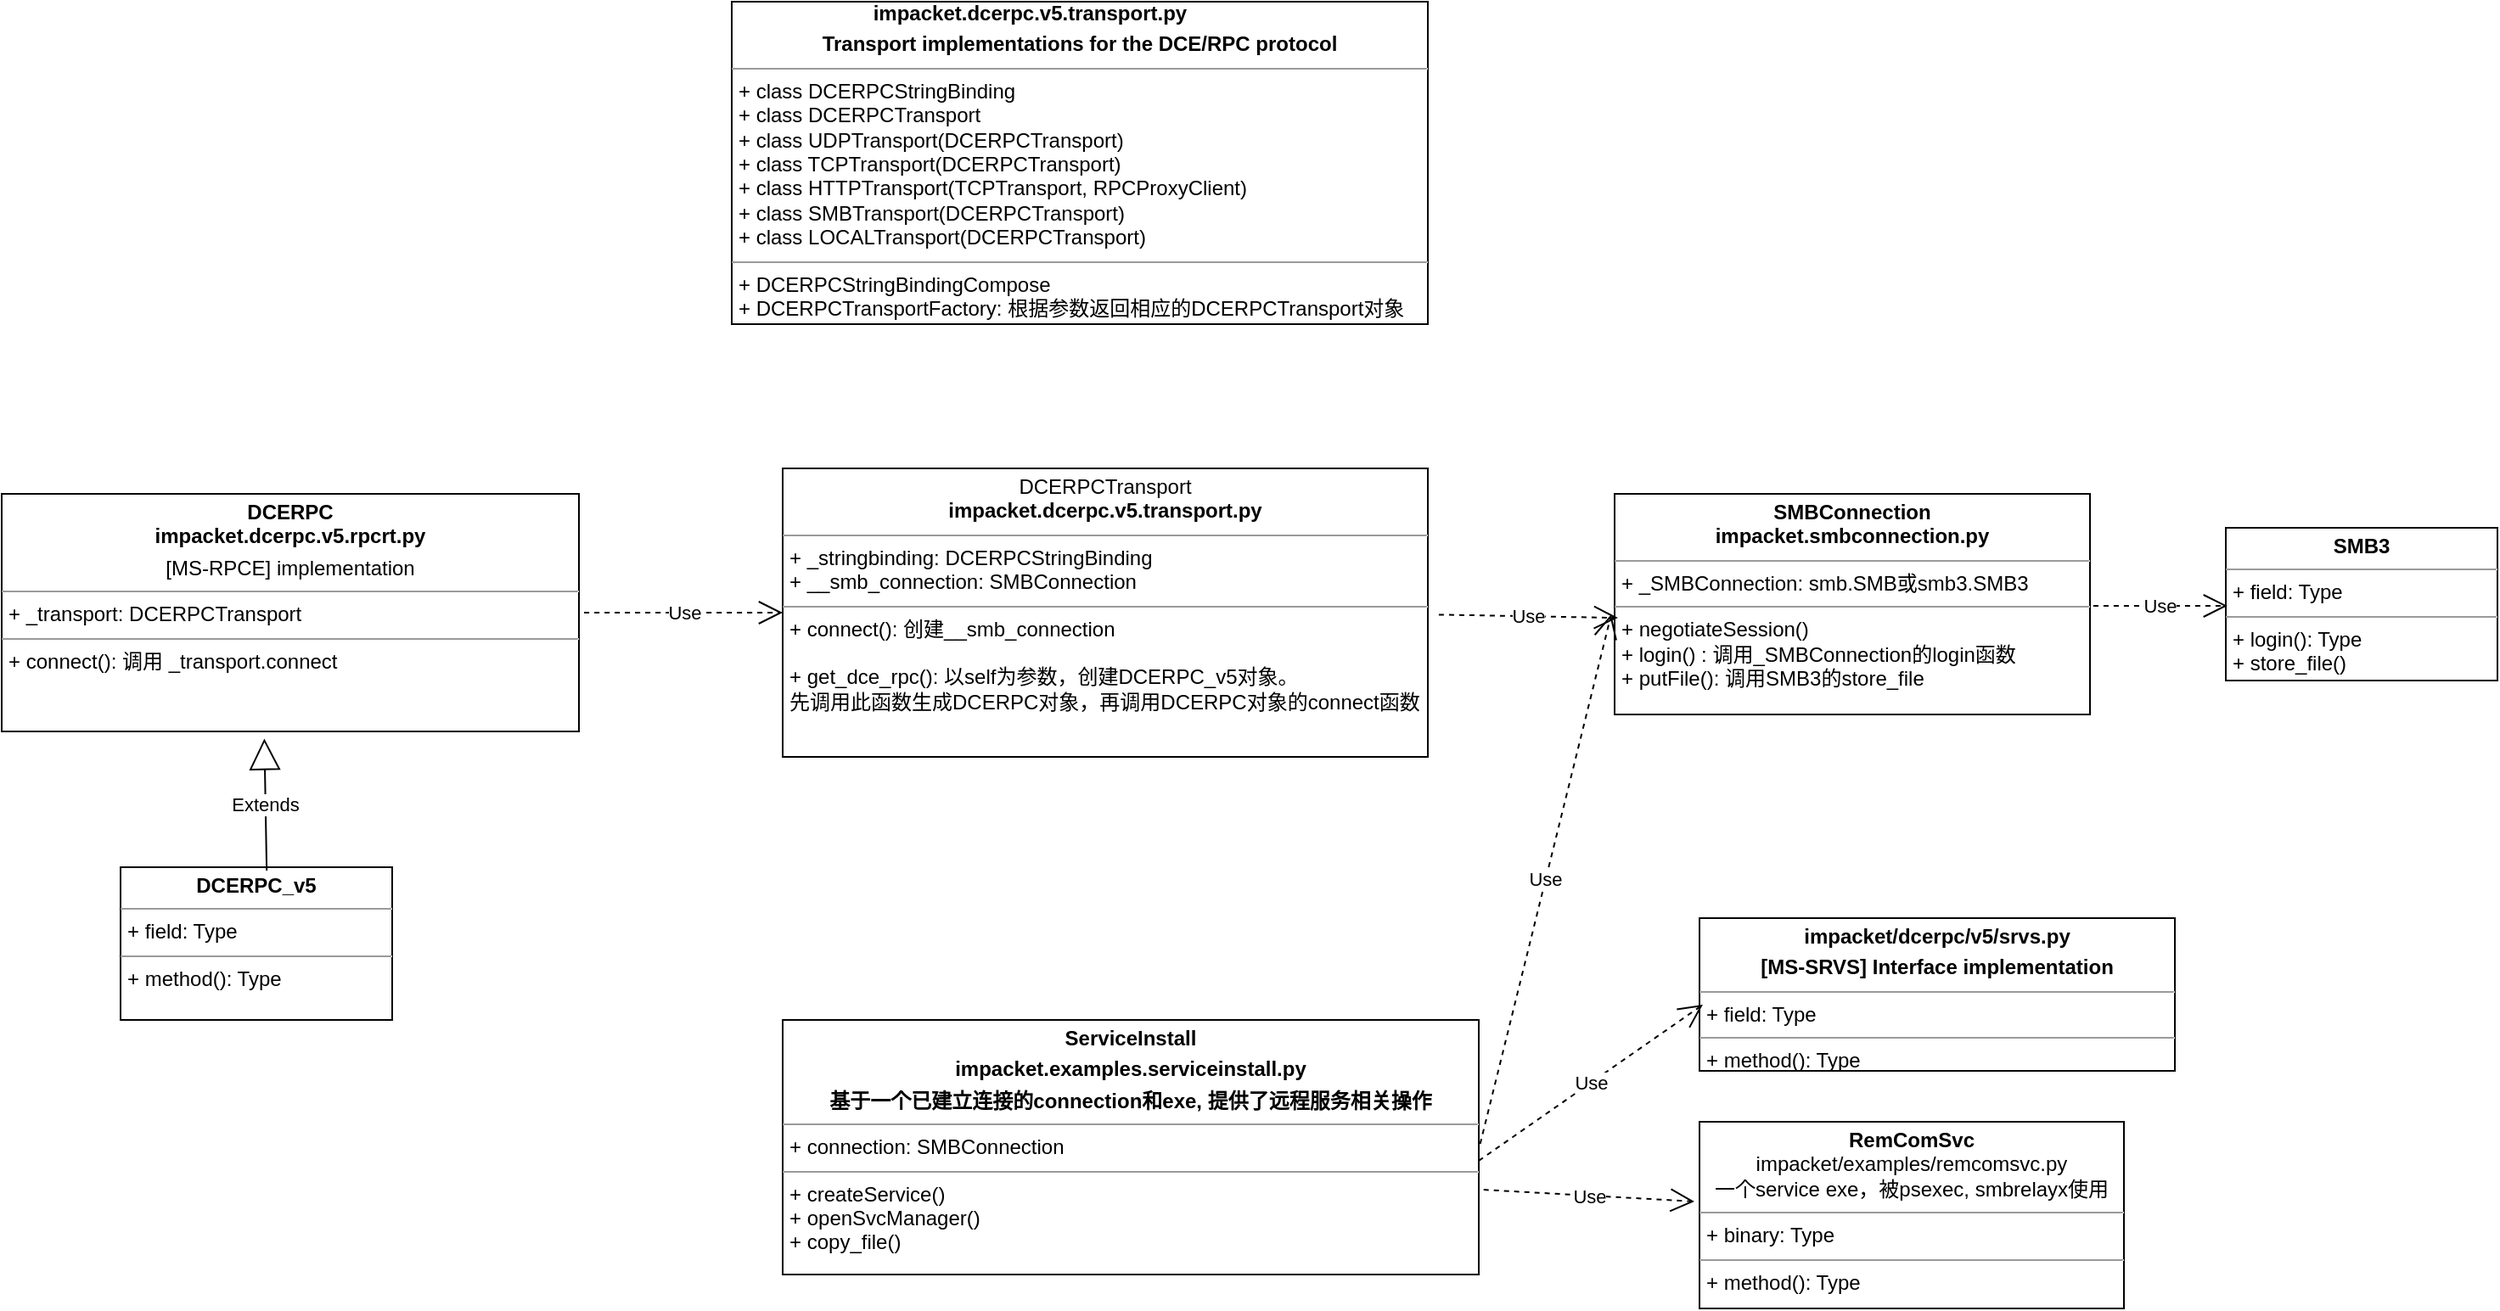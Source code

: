 <mxfile version="14.6.13" type="github"><diagram id="9k8CUjLqLtZa7dqB0PQQ" name="Page-1"><mxGraphModel dx="1662" dy="796" grid="1" gridSize="10" guides="1" tooltips="1" connect="0" arrows="0" fold="1" page="1" pageScale="1" pageWidth="827" pageHeight="1169" math="0" shadow="0"><root><mxCell id="0"/><mxCell id="1" parent="0"/><mxCell id="KfzqfCUhaY5RTyHcNgsX-5" value="&lt;p style=&quot;margin: 0px ; margin-top: 4px ; text-align: center&quot;&gt;&lt;span style=&quot;font-weight: 700&quot;&gt;SMBConnection&lt;br&gt;&lt;/span&gt;&lt;b&gt;impacket.&lt;/b&gt;&lt;span style=&quot;font-weight: 700&quot;&gt;smbconnection.py&lt;/span&gt;&lt;br&gt;&lt;/p&gt;&lt;hr size=&quot;1&quot;&gt;&lt;p style=&quot;margin: 0px ; margin-left: 4px&quot;&gt;+ _SMBConnection: smb.SMB或smb3.SMB3&lt;/p&gt;&lt;hr size=&quot;1&quot;&gt;&lt;p style=&quot;margin: 0px ; margin-left: 4px&quot;&gt;+ negotiateSession()&lt;/p&gt;&lt;p style=&quot;margin: 0px ; margin-left: 4px&quot;&gt;+&amp;nbsp;login() : 调用_SMBConnection的login函数&lt;/p&gt;&lt;p style=&quot;margin: 0px ; margin-left: 4px&quot;&gt;+ putFile(): 调用SMB3的store_file&lt;/p&gt;" style="verticalAlign=top;align=left;overflow=fill;fontSize=12;fontFamily=Helvetica;html=1;" vertex="1" parent="1"><mxGeometry x="1010" y="730" width="280" height="130" as="geometry"/></mxCell><mxCell id="KfzqfCUhaY5RTyHcNgsX-6" value="&lt;b style=&quot;text-align: center&quot;&gt;&amp;nbsp; &amp;nbsp; &amp;nbsp; &amp;nbsp; &amp;nbsp; &amp;nbsp; &amp;nbsp; &amp;nbsp; &amp;nbsp; &amp;nbsp; &amp;nbsp; &amp;nbsp; &amp;nbsp;impacket.&lt;/b&gt;&lt;b style=&quot;text-align: center&quot;&gt;dcerpc.v5.transport.py&lt;/b&gt;&lt;b style=&quot;text-align: center&quot;&gt;&lt;br&gt;&lt;/b&gt;&lt;p style=&quot;margin: 0px ; margin-top: 4px ; text-align: center&quot;&gt;&lt;b&gt;Transport implementations for the DCE/RPC protocol&lt;/b&gt;&lt;br&gt;&lt;/p&gt;&lt;hr size=&quot;1&quot;&gt;&lt;p style=&quot;margin: 0px ; margin-left: 4px&quot;&gt;+ class DCERPCStringBinding&lt;/p&gt;&lt;p style=&quot;margin: 0px ; margin-left: 4px&quot;&gt;+ class DCERPCTransport&lt;/p&gt;&lt;p style=&quot;margin: 0px ; margin-left: 4px&quot;&gt;+ class UDPTransport(DCERPCTransport)&lt;/p&gt;&lt;p style=&quot;margin: 0px ; margin-left: 4px&quot;&gt;+ class TCPTransport(DCERPCTransport)&lt;/p&gt;&lt;p style=&quot;margin: 0px ; margin-left: 4px&quot;&gt;+ class HTTPTransport(TCPTransport, RPCProxyClient)&lt;/p&gt;&lt;p style=&quot;margin: 0px ; margin-left: 4px&quot;&gt;+ class SMBTransport(DCERPCTransport)&lt;/p&gt;&lt;p style=&quot;margin: 0px ; margin-left: 4px&quot;&gt;+ class LOCALTransport(DCERPCTransport)&lt;/p&gt;&lt;hr size=&quot;1&quot;&gt;&lt;p style=&quot;margin: 0px ; margin-left: 4px&quot;&gt;+&amp;nbsp;&lt;span&gt;DCERPCStringBindingCompose&lt;/span&gt;&lt;/p&gt;&lt;p style=&quot;margin: 0px ; margin-left: 4px&quot;&gt;+ DCERPCTransportFactory: 根据参数返回相应的DCERPCTransport对象&lt;/p&gt;" style="verticalAlign=top;align=left;overflow=fill;fontSize=12;fontFamily=Helvetica;html=1;" vertex="1" parent="1"><mxGeometry x="490" y="440" width="410" height="190" as="geometry"/></mxCell><mxCell id="KfzqfCUhaY5RTyHcNgsX-11" value="&lt;p style=&quot;margin: 0px ; margin-top: 4px ; text-align: center&quot;&gt;&lt;span style=&quot;text-align: left&quot;&gt;DCERPCTransport&lt;br&gt;&lt;/span&gt;&lt;b&gt;impacket.&lt;/b&gt;&lt;b&gt;dcerpc.v5.transport.py&lt;/b&gt;&lt;br&gt;&lt;/p&gt;&lt;hr size=&quot;1&quot;&gt;&lt;p style=&quot;margin: 0px ; margin-left: 4px&quot;&gt;+ _stringbinding:&amp;nbsp;DCERPCStringBinding&lt;/p&gt;&lt;p style=&quot;margin: 0px ; margin-left: 4px&quot;&gt;+&amp;nbsp;__smb_connection: SMBConnection&lt;/p&gt;&lt;hr size=&quot;1&quot;&gt;&lt;p style=&quot;margin: 0px ; margin-left: 4px&quot;&gt;+ connect(): 创建__smb_connection&lt;/p&gt;&lt;p style=&quot;margin: 0px ; margin-left: 4px&quot;&gt;&lt;br&gt;&lt;/p&gt;&lt;p style=&quot;margin: 0px ; margin-left: 4px&quot;&gt;+ get_dce_rpc(): 以self为参数，创建DCERPC_v5对象。&lt;/p&gt;&lt;p style=&quot;margin: 0px ; margin-left: 4px&quot;&gt;先调用此函数生成DCERPC对象，再调用DCERPC对象的connect函数&lt;/p&gt;" style="verticalAlign=top;align=left;overflow=fill;fontSize=12;fontFamily=Helvetica;html=1;" vertex="1" parent="1"><mxGeometry x="520" y="715" width="380" height="170" as="geometry"/></mxCell><mxCell id="KfzqfCUhaY5RTyHcNgsX-12" value="&lt;p style=&quot;margin: 0px ; margin-top: 4px ; text-align: center&quot;&gt;&lt;b&gt;DCERPC&lt;br&gt;&lt;/b&gt;&lt;b&gt;impacket.dcerpc.v5.rpcrt.py&lt;/b&gt;&lt;/p&gt;&lt;p style=&quot;margin: 0px ; margin-top: 4px ; text-align: center&quot;&gt;[MS-RPCE] implementation&lt;br&gt;&lt;/p&gt;&lt;hr size=&quot;1&quot;&gt;&lt;p style=&quot;margin: 0px ; margin-left: 4px&quot;&gt;+ _transport: DCERPCTransport&lt;/p&gt;&lt;hr size=&quot;1&quot;&gt;&lt;p style=&quot;margin: 0px ; margin-left: 4px&quot;&gt;+ connect():&amp;nbsp;调用 _transport.connect&lt;/p&gt;" style="verticalAlign=top;align=left;overflow=fill;fontSize=12;fontFamily=Helvetica;html=1;" vertex="1" parent="1"><mxGeometry x="60" y="730" width="340" height="140" as="geometry"/></mxCell><mxCell id="KfzqfCUhaY5RTyHcNgsX-13" value="&lt;p style=&quot;margin: 0px ; margin-top: 4px ; text-align: center&quot;&gt;&lt;b&gt;DCERPC_v5&lt;/b&gt;&lt;br&gt;&lt;/p&gt;&lt;hr size=&quot;1&quot;&gt;&lt;p style=&quot;margin: 0px ; margin-left: 4px&quot;&gt;+ field: Type&lt;/p&gt;&lt;hr size=&quot;1&quot;&gt;&lt;p style=&quot;margin: 0px ; margin-left: 4px&quot;&gt;+ method(): Type&lt;/p&gt;" style="verticalAlign=top;align=left;overflow=fill;fontSize=12;fontFamily=Helvetica;html=1;" vertex="1" parent="1"><mxGeometry x="130" y="950" width="160" height="90" as="geometry"/></mxCell><mxCell id="KfzqfCUhaY5RTyHcNgsX-14" value="Extends" style="endArrow=block;endSize=16;endFill=0;html=1;exitX=0.538;exitY=0.022;exitDx=0;exitDy=0;exitPerimeter=0;entryX=0.455;entryY=1.03;entryDx=0;entryDy=0;entryPerimeter=0;" edge="1" parent="1" source="KfzqfCUhaY5RTyHcNgsX-13" target="KfzqfCUhaY5RTyHcNgsX-12"><mxGeometry width="160" relative="1" as="geometry"><mxPoint x="420" y="810" as="sourcePoint"/><mxPoint x="190" y="920" as="targetPoint"/></mxGeometry></mxCell><mxCell id="KfzqfCUhaY5RTyHcNgsX-15" value="Use" style="endArrow=open;endSize=12;dashed=1;html=1;exitX=1.009;exitY=0.5;exitDx=0;exitDy=0;exitPerimeter=0;" edge="1" parent="1" source="KfzqfCUhaY5RTyHcNgsX-12" target="KfzqfCUhaY5RTyHcNgsX-11"><mxGeometry width="160" relative="1" as="geometry"><mxPoint x="540" y="910" as="sourcePoint"/><mxPoint x="700" y="910" as="targetPoint"/></mxGeometry></mxCell><mxCell id="KfzqfCUhaY5RTyHcNgsX-16" value="Use" style="endArrow=open;endSize=12;dashed=1;html=1;exitX=1.017;exitY=0.507;exitDx=0;exitDy=0;exitPerimeter=0;entryX=0.007;entryY=0.562;entryDx=0;entryDy=0;entryPerimeter=0;" edge="1" parent="1" source="KfzqfCUhaY5RTyHcNgsX-11" target="KfzqfCUhaY5RTyHcNgsX-5"><mxGeometry width="160" relative="1" as="geometry"><mxPoint x="540" y="710" as="sourcePoint"/><mxPoint x="908" y="795" as="targetPoint"/></mxGeometry></mxCell><mxCell id="KfzqfCUhaY5RTyHcNgsX-17" value="&lt;p style=&quot;margin: 0px ; margin-top: 4px ; text-align: center&quot;&gt;&lt;b&gt;SMB3&lt;/b&gt;&lt;/p&gt;&lt;hr size=&quot;1&quot;&gt;&lt;p style=&quot;margin: 0px ; margin-left: 4px&quot;&gt;+ field: Type&lt;/p&gt;&lt;hr size=&quot;1&quot;&gt;&lt;p style=&quot;margin: 0px ; margin-left: 4px&quot;&gt;+ login(): Type&lt;/p&gt;&lt;p style=&quot;margin: 0px ; margin-left: 4px&quot;&gt;+ store_file()&lt;/p&gt;" style="verticalAlign=top;align=left;overflow=fill;fontSize=12;fontFamily=Helvetica;html=1;" vertex="1" parent="1"><mxGeometry x="1370" y="750" width="160" height="90" as="geometry"/></mxCell><mxCell id="KfzqfCUhaY5RTyHcNgsX-18" value="Use" style="endArrow=open;endSize=12;dashed=1;html=1;exitX=1.007;exitY=0.508;exitDx=0;exitDy=0;exitPerimeter=0;entryX=0.006;entryY=0.511;entryDx=0;entryDy=0;entryPerimeter=0;" edge="1" parent="1" source="KfzqfCUhaY5RTyHcNgsX-5" target="KfzqfCUhaY5RTyHcNgsX-17"><mxGeometry width="160" relative="1" as="geometry"><mxPoint x="1290" y="806.28" as="sourcePoint"/><mxPoint x="1406.92" y="800" as="targetPoint"/></mxGeometry></mxCell><mxCell id="KfzqfCUhaY5RTyHcNgsX-19" value="&lt;p style=&quot;margin: 0px ; margin-top: 4px ; text-align: center&quot;&gt;&lt;b&gt;RemComSvc&lt;br&gt;&lt;/b&gt;impacket/examples/remcomsvc.py&lt;br&gt;一个service exe，被psexec,&amp;nbsp;smbrelayx使用&lt;/p&gt;&lt;hr size=&quot;1&quot;&gt;&lt;p style=&quot;margin: 0px ; margin-left: 4px&quot;&gt;+ binary: Type&lt;/p&gt;&lt;hr size=&quot;1&quot;&gt;&lt;p style=&quot;margin: 0px ; margin-left: 4px&quot;&gt;+ method(): Type&lt;/p&gt;" style="verticalAlign=top;align=left;overflow=fill;fontSize=12;fontFamily=Helvetica;html=1;" vertex="1" parent="1"><mxGeometry x="1060" y="1100" width="250" height="110" as="geometry"/></mxCell><mxCell id="KfzqfCUhaY5RTyHcNgsX-20" value="&lt;p style=&quot;margin: 0px ; margin-top: 4px ; text-align: center&quot;&gt;&lt;b&gt;ServiceInstall&lt;/b&gt;&lt;/p&gt;&lt;p style=&quot;margin: 0px ; margin-top: 4px ; text-align: center&quot;&gt;&lt;b&gt;impacket.examples.serviceinstall.py&lt;/b&gt;&lt;/p&gt;&lt;p style=&quot;margin: 0px ; margin-top: 4px ; text-align: center&quot;&gt;&lt;b&gt;基于一个已建立连接的connection和exe, 提供了远程服务相关操作&lt;/b&gt;&lt;/p&gt;&lt;hr size=&quot;1&quot;&gt;&lt;p style=&quot;margin: 0px ; margin-left: 4px&quot;&gt;+ connection: SMBConnection&lt;/p&gt;&lt;hr size=&quot;1&quot;&gt;&lt;p style=&quot;margin: 0px ; margin-left: 4px&quot;&gt;+&amp;nbsp;&lt;span&gt;createService()&lt;/span&gt;&lt;/p&gt;&lt;p style=&quot;margin: 0px ; margin-left: 4px&quot;&gt;+ openSvcManager()&lt;/p&gt;&lt;p style=&quot;margin: 0px ; margin-left: 4px&quot;&gt;+ copy_file()&lt;/p&gt;" style="verticalAlign=top;align=left;overflow=fill;fontSize=12;fontFamily=Helvetica;html=1;" vertex="1" parent="1"><mxGeometry x="520" y="1040" width="410" height="150" as="geometry"/></mxCell><mxCell id="KfzqfCUhaY5RTyHcNgsX-25" value="&lt;p style=&quot;margin: 0px ; margin-top: 4px ; text-align: center&quot;&gt;&lt;b&gt;impacket/dcerpc/v5/srvs.py&lt;/b&gt;&lt;/p&gt;&lt;p style=&quot;margin: 0px ; margin-top: 4px ; text-align: center&quot;&gt;&lt;b&gt;[MS-SRVS] Interface implementation&lt;/b&gt;&lt;/p&gt;&lt;hr size=&quot;1&quot;&gt;&lt;p style=&quot;margin: 0px ; margin-left: 4px&quot;&gt;+ field: Type&lt;/p&gt;&lt;hr size=&quot;1&quot;&gt;&lt;p style=&quot;margin: 0px ; margin-left: 4px&quot;&gt;+ method(): Type&lt;/p&gt;" style="verticalAlign=top;align=left;overflow=fill;fontSize=12;fontFamily=Helvetica;html=1;" vertex="1" parent="1"><mxGeometry x="1060" y="980" width="280" height="90" as="geometry"/></mxCell><mxCell id="KfzqfCUhaY5RTyHcNgsX-26" value="Use" style="endArrow=open;endSize=12;dashed=1;html=1;exitX=1.002;exitY=0.487;exitDx=0;exitDy=0;exitPerimeter=0;entryX=-0.007;entryY=0.546;entryDx=0;entryDy=0;entryPerimeter=0;" edge="1" parent="1" source="KfzqfCUhaY5RTyHcNgsX-20" target="KfzqfCUhaY5RTyHcNgsX-5"><mxGeometry width="160" relative="1" as="geometry"><mxPoint x="660" y="910" as="sourcePoint"/><mxPoint x="820" y="910" as="targetPoint"/></mxGeometry></mxCell><mxCell id="KfzqfCUhaY5RTyHcNgsX-27" value="Use" style="endArrow=open;endSize=12;dashed=1;html=1;entryX=0.007;entryY=0.567;entryDx=0;entryDy=0;entryPerimeter=0;exitX=1;exitY=0.553;exitDx=0;exitDy=0;exitPerimeter=0;" edge="1" parent="1" source="KfzqfCUhaY5RTyHcNgsX-20" target="KfzqfCUhaY5RTyHcNgsX-25"><mxGeometry width="160" relative="1" as="geometry"><mxPoint x="930" y="1110" as="sourcePoint"/><mxPoint x="820" y="910" as="targetPoint"/></mxGeometry></mxCell><mxCell id="KfzqfCUhaY5RTyHcNgsX-28" value="Use" style="endArrow=open;endSize=12;dashed=1;html=1;exitX=1.007;exitY=0.667;exitDx=0;exitDy=0;exitPerimeter=0;entryX=-0.012;entryY=0.427;entryDx=0;entryDy=0;entryPerimeter=0;" edge="1" parent="1" source="KfzqfCUhaY5RTyHcNgsX-20" target="KfzqfCUhaY5RTyHcNgsX-19"><mxGeometry width="160" relative="1" as="geometry"><mxPoint x="880" y="1270" as="sourcePoint"/><mxPoint x="1040" y="1270" as="targetPoint"/></mxGeometry></mxCell></root></mxGraphModel></diagram></mxfile>